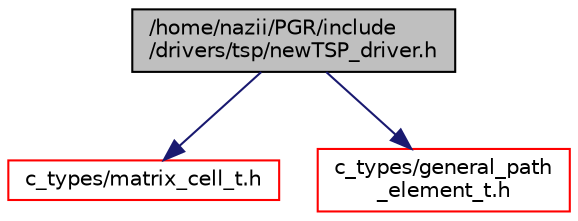 digraph "/home/nazii/PGR/include/drivers/tsp/newTSP_driver.h"
{
  edge [fontname="Helvetica",fontsize="10",labelfontname="Helvetica",labelfontsize="10"];
  node [fontname="Helvetica",fontsize="10",shape=record];
  Node0 [label="/home/nazii/PGR/include\l/drivers/tsp/newTSP_driver.h",height=0.2,width=0.4,color="black", fillcolor="grey75", style="filled", fontcolor="black"];
  Node0 -> Node1 [color="midnightblue",fontsize="10",style="solid",fontname="Helvetica"];
  Node1 [label="c_types/matrix_cell_t.h",height=0.2,width=0.4,color="red", fillcolor="white", style="filled",URL="$matrix__cell__t_8h.html"];
  Node0 -> Node5 [color="midnightblue",fontsize="10",style="solid",fontname="Helvetica"];
  Node5 [label="c_types/general_path\l_element_t.h",height=0.2,width=0.4,color="red", fillcolor="white", style="filled",URL="$general__path__element__t_8h.html"];
}
